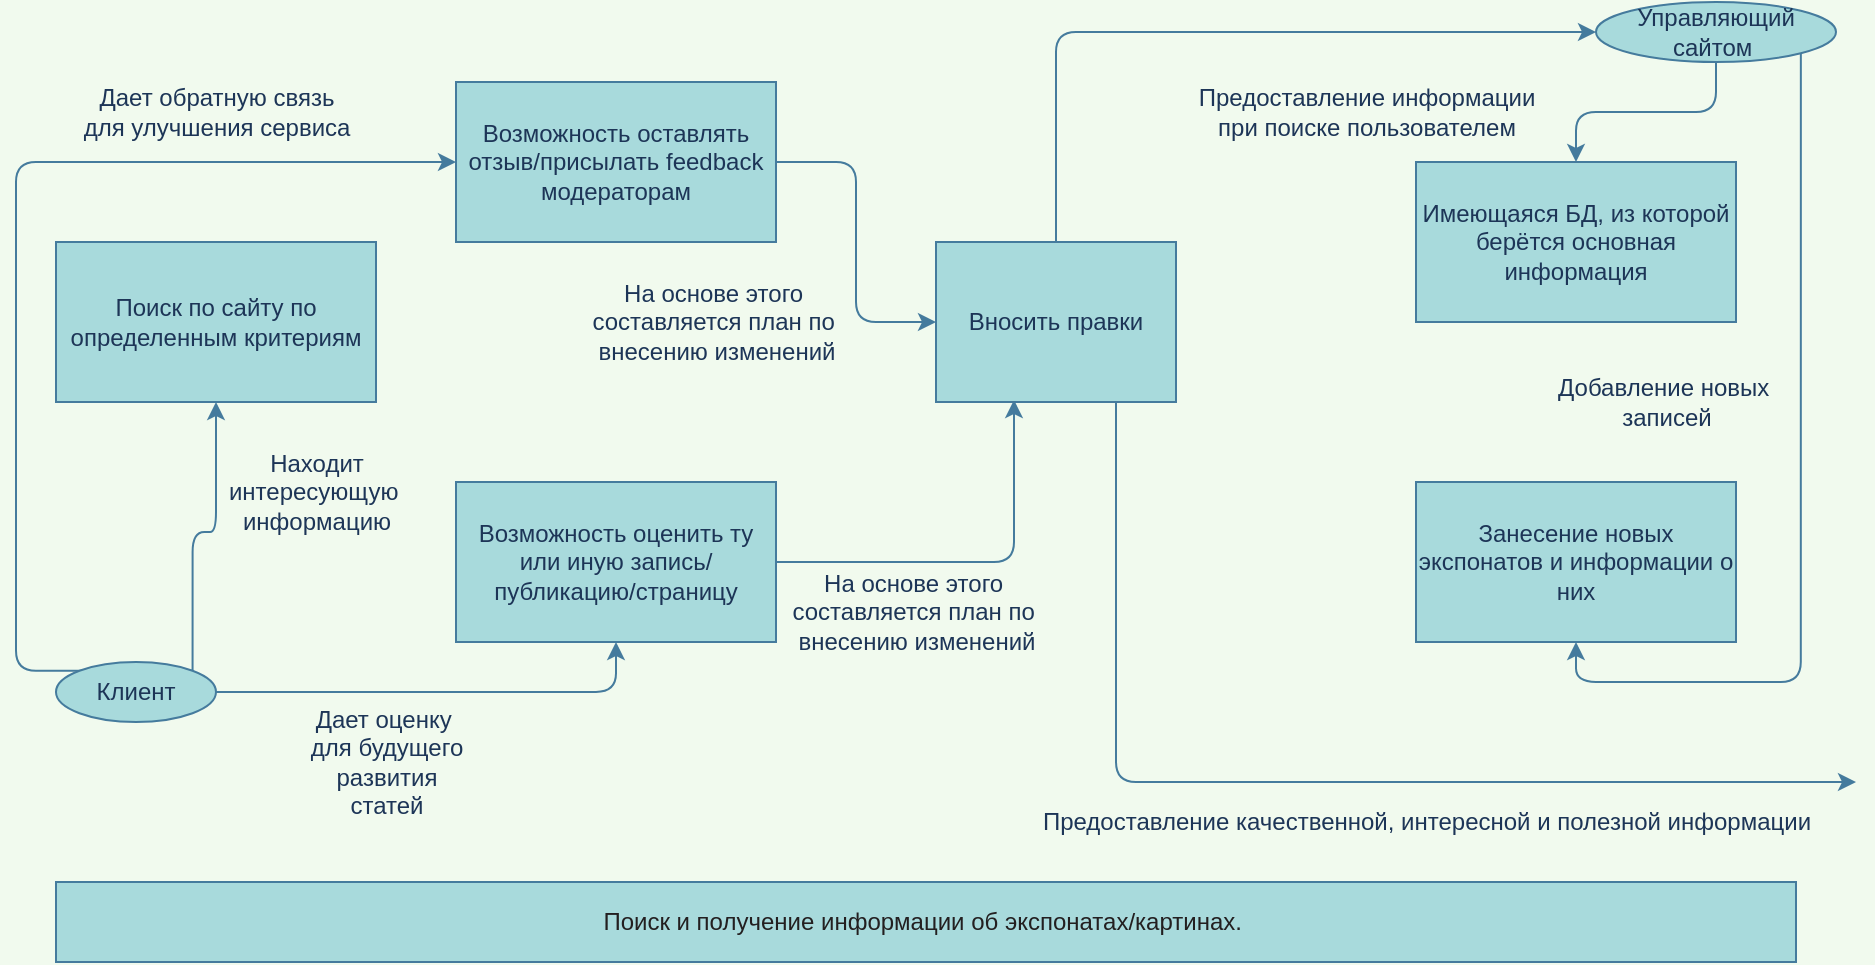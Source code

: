 <mxfile version="13.7.9" type="github">
  <diagram id="MDbWMlTj6H6kY_VtK0KY" name="Страница 1">
    <mxGraphModel dx="1186" dy="662" grid="1" gridSize="10" guides="1" tooltips="1" connect="1" arrows="1" fold="1" page="1" pageScale="1" pageWidth="827" pageHeight="1169" background="#F1FAEE" math="0" shadow="0">
      <root>
        <mxCell id="0" />
        <mxCell id="1" parent="0" />
        <mxCell id="Bvc7KSZVlLmQ95Xj1F62-1" value="&lt;span style=&quot;color: rgb(35 , 31 , 32) ; font-family: &amp;#34;arial&amp;#34; , sans-serif&quot;&gt;Поиск и получение информации об экспонатах/картинах.&amp;nbsp;&lt;/span&gt;" style="rounded=0;whiteSpace=wrap;html=1;sketch=0;strokeColor=#457B9D;fillColor=#A8DADC;fontColor=#1D3557;" vertex="1" parent="1">
          <mxGeometry x="40" y="480" width="870" height="40" as="geometry" />
        </mxCell>
        <mxCell id="Bvc7KSZVlLmQ95Xj1F62-3" value="Поиск по сайту по определенным критериям" style="rounded=0;whiteSpace=wrap;html=1;sketch=0;strokeColor=#457B9D;fillColor=#A8DADC;fontColor=#1D3557;" vertex="1" parent="1">
          <mxGeometry x="40" y="160" width="160" height="80" as="geometry" />
        </mxCell>
        <mxCell id="Bvc7KSZVlLmQ95Xj1F62-4" value="Имеющаяся БД, из которой берётся основная информация" style="rounded=0;whiteSpace=wrap;html=1;sketch=0;strokeColor=#457B9D;fillColor=#A8DADC;fontColor=#1D3557;" vertex="1" parent="1">
          <mxGeometry x="720" y="120" width="160" height="80" as="geometry" />
        </mxCell>
        <mxCell id="Bvc7KSZVlLmQ95Xj1F62-5" value="Занесение новых экспонатов и информации о них" style="rounded=0;whiteSpace=wrap;html=1;sketch=0;strokeColor=#457B9D;fillColor=#A8DADC;fontColor=#1D3557;" vertex="1" parent="1">
          <mxGeometry x="720" y="280" width="160" height="80" as="geometry" />
        </mxCell>
        <mxCell id="Bvc7KSZVlLmQ95Xj1F62-21" style="edgeStyle=orthogonalEdgeStyle;curved=0;rounded=1;sketch=0;orthogonalLoop=1;jettySize=auto;html=1;exitX=1;exitY=0.5;exitDx=0;exitDy=0;entryX=0.325;entryY=0.988;entryDx=0;entryDy=0;entryPerimeter=0;strokeColor=#457B9D;fillColor=#A8DADC;fontColor=#1D3557;" edge="1" parent="1" source="Bvc7KSZVlLmQ95Xj1F62-6" target="Bvc7KSZVlLmQ95Xj1F62-18">
          <mxGeometry relative="1" as="geometry" />
        </mxCell>
        <mxCell id="Bvc7KSZVlLmQ95Xj1F62-6" value="Возможность оценить ту или иную запись/публикацию/страницу" style="rounded=0;whiteSpace=wrap;html=1;sketch=0;strokeColor=#457B9D;fillColor=#A8DADC;fontColor=#1D3557;" vertex="1" parent="1">
          <mxGeometry x="240" y="280" width="160" height="80" as="geometry" />
        </mxCell>
        <mxCell id="Bvc7KSZVlLmQ95Xj1F62-13" style="edgeStyle=orthogonalEdgeStyle;curved=0;rounded=1;sketch=0;orthogonalLoop=1;jettySize=auto;html=1;exitX=1;exitY=0;exitDx=0;exitDy=0;entryX=0.5;entryY=1;entryDx=0;entryDy=0;strokeColor=#457B9D;fillColor=#A8DADC;fontColor=#1D3557;" edge="1" parent="1" source="Bvc7KSZVlLmQ95Xj1F62-7" target="Bvc7KSZVlLmQ95Xj1F62-3">
          <mxGeometry relative="1" as="geometry" />
        </mxCell>
        <mxCell id="Bvc7KSZVlLmQ95Xj1F62-14" style="edgeStyle=orthogonalEdgeStyle;curved=0;rounded=1;sketch=0;orthogonalLoop=1;jettySize=auto;html=1;exitX=1;exitY=0.5;exitDx=0;exitDy=0;entryX=0.5;entryY=1;entryDx=0;entryDy=0;strokeColor=#457B9D;fillColor=#A8DADC;fontColor=#1D3557;" edge="1" parent="1" source="Bvc7KSZVlLmQ95Xj1F62-7" target="Bvc7KSZVlLmQ95Xj1F62-6">
          <mxGeometry relative="1" as="geometry" />
        </mxCell>
        <mxCell id="Bvc7KSZVlLmQ95Xj1F62-15" style="edgeStyle=orthogonalEdgeStyle;curved=0;rounded=1;sketch=0;orthogonalLoop=1;jettySize=auto;html=1;exitX=1;exitY=0;exitDx=0;exitDy=0;entryX=0;entryY=0.5;entryDx=0;entryDy=0;strokeColor=#457B9D;fillColor=#A8DADC;fontColor=#1D3557;" edge="1" parent="1" source="Bvc7KSZVlLmQ95Xj1F62-7" target="Bvc7KSZVlLmQ95Xj1F62-9">
          <mxGeometry relative="1" as="geometry">
            <Array as="points">
              <mxPoint x="20" y="374" />
              <mxPoint x="20" y="120" />
            </Array>
          </mxGeometry>
        </mxCell>
        <mxCell id="Bvc7KSZVlLmQ95Xj1F62-7" value="Клиент" style="ellipse;whiteSpace=wrap;html=1;rounded=0;sketch=0;strokeColor=#457B9D;fillColor=#A8DADC;fontColor=#1D3557;" vertex="1" parent="1">
          <mxGeometry x="40" y="370" width="80" height="30" as="geometry" />
        </mxCell>
        <mxCell id="Bvc7KSZVlLmQ95Xj1F62-16" style="edgeStyle=orthogonalEdgeStyle;curved=0;rounded=1;sketch=0;orthogonalLoop=1;jettySize=auto;html=1;exitX=0.5;exitY=1;exitDx=0;exitDy=0;strokeColor=#457B9D;fillColor=#A8DADC;fontColor=#1D3557;entryX=0.5;entryY=0;entryDx=0;entryDy=0;" edge="1" parent="1" source="Bvc7KSZVlLmQ95Xj1F62-8" target="Bvc7KSZVlLmQ95Xj1F62-4">
          <mxGeometry relative="1" as="geometry">
            <mxPoint x="600" y="110" as="targetPoint" />
          </mxGeometry>
        </mxCell>
        <mxCell id="Bvc7KSZVlLmQ95Xj1F62-19" style="edgeStyle=orthogonalEdgeStyle;curved=0;rounded=1;sketch=0;orthogonalLoop=1;jettySize=auto;html=1;exitX=1;exitY=1;exitDx=0;exitDy=0;entryX=0.5;entryY=1;entryDx=0;entryDy=0;strokeColor=#457B9D;fillColor=#A8DADC;fontColor=#1D3557;" edge="1" parent="1" source="Bvc7KSZVlLmQ95Xj1F62-8" target="Bvc7KSZVlLmQ95Xj1F62-5">
          <mxGeometry relative="1" as="geometry" />
        </mxCell>
        <mxCell id="Bvc7KSZVlLmQ95Xj1F62-8" value="Управляющий сайтом&amp;nbsp;" style="ellipse;whiteSpace=wrap;html=1;rounded=0;sketch=0;strokeColor=#457B9D;fillColor=#A8DADC;fontColor=#1D3557;" vertex="1" parent="1">
          <mxGeometry x="810" y="40" width="120" height="30" as="geometry" />
        </mxCell>
        <mxCell id="Bvc7KSZVlLmQ95Xj1F62-20" style="edgeStyle=orthogonalEdgeStyle;curved=0;rounded=1;sketch=0;orthogonalLoop=1;jettySize=auto;html=1;exitX=1;exitY=0.5;exitDx=0;exitDy=0;entryX=0;entryY=0.5;entryDx=0;entryDy=0;strokeColor=#457B9D;fillColor=#A8DADC;fontColor=#1D3557;" edge="1" parent="1" source="Bvc7KSZVlLmQ95Xj1F62-9" target="Bvc7KSZVlLmQ95Xj1F62-18">
          <mxGeometry relative="1" as="geometry" />
        </mxCell>
        <mxCell id="Bvc7KSZVlLmQ95Xj1F62-9" value="Возможность оставлять отзыв/присылать feedback модераторам" style="whiteSpace=wrap;html=1;rounded=0;sketch=0;strokeColor=#457B9D;fillColor=#A8DADC;fontColor=#1D3557;" vertex="1" parent="1">
          <mxGeometry x="240" y="80" width="160" height="80" as="geometry" />
        </mxCell>
        <mxCell id="Bvc7KSZVlLmQ95Xj1F62-22" style="edgeStyle=orthogonalEdgeStyle;curved=0;rounded=1;sketch=0;orthogonalLoop=1;jettySize=auto;html=1;exitX=0.5;exitY=0;exitDx=0;exitDy=0;entryX=0;entryY=0.5;entryDx=0;entryDy=0;strokeColor=#457B9D;fillColor=#A8DADC;fontColor=#1D3557;" edge="1" parent="1" source="Bvc7KSZVlLmQ95Xj1F62-18" target="Bvc7KSZVlLmQ95Xj1F62-8">
          <mxGeometry relative="1" as="geometry" />
        </mxCell>
        <mxCell id="Bvc7KSZVlLmQ95Xj1F62-31" style="edgeStyle=orthogonalEdgeStyle;curved=0;rounded=1;sketch=0;orthogonalLoop=1;jettySize=auto;html=1;exitX=0.75;exitY=1;exitDx=0;exitDy=0;strokeColor=#457B9D;fillColor=#A8DADC;fontColor=#1D3557;" edge="1" parent="1" source="Bvc7KSZVlLmQ95Xj1F62-18">
          <mxGeometry relative="1" as="geometry">
            <mxPoint x="940" y="430" as="targetPoint" />
            <Array as="points">
              <mxPoint x="570" y="430" />
            </Array>
          </mxGeometry>
        </mxCell>
        <mxCell id="Bvc7KSZVlLmQ95Xj1F62-18" value="Вносить правки" style="rounded=0;whiteSpace=wrap;html=1;sketch=0;strokeColor=#457B9D;fillColor=#A8DADC;fontColor=#1D3557;" vertex="1" parent="1">
          <mxGeometry x="480" y="160" width="120" height="80" as="geometry" />
        </mxCell>
        <mxCell id="Bvc7KSZVlLmQ95Xj1F62-23" value="Находит&lt;br&gt;интересующую&amp;nbsp;&lt;br&gt;информацию&lt;br&gt;" style="text;html=1;align=center;verticalAlign=middle;resizable=0;points=[];autosize=1;fontColor=#1D3557;" vertex="1" parent="1">
          <mxGeometry x="120" y="260" width="100" height="50" as="geometry" />
        </mxCell>
        <mxCell id="Bvc7KSZVlLmQ95Xj1F62-24" value="Дает оценку&amp;nbsp;&lt;br&gt;для будущего&lt;br&gt;развития&lt;br&gt;статей" style="text;html=1;align=center;verticalAlign=middle;resizable=0;points=[];autosize=1;fontColor=#1D3557;" vertex="1" parent="1">
          <mxGeometry x="160" y="390" width="90" height="60" as="geometry" />
        </mxCell>
        <mxCell id="Bvc7KSZVlLmQ95Xj1F62-25" value="Дает обратную связь&lt;br&gt;для улучшения сервиса" style="text;html=1;align=center;verticalAlign=middle;resizable=0;points=[];autosize=1;fontColor=#1D3557;" vertex="1" parent="1">
          <mxGeometry x="45" y="80" width="150" height="30" as="geometry" />
        </mxCell>
        <mxCell id="Bvc7KSZVlLmQ95Xj1F62-26" value="На основе этого&amp;nbsp;&lt;br&gt;составляется план по&amp;nbsp;&lt;br&gt;внесению изменений" style="text;html=1;align=center;verticalAlign=middle;resizable=0;points=[];autosize=1;fontColor=#1D3557;" vertex="1" parent="1">
          <mxGeometry x="300" y="175" width="140" height="50" as="geometry" />
        </mxCell>
        <mxCell id="Bvc7KSZVlLmQ95Xj1F62-27" value="На основе этого&amp;nbsp;&lt;br&gt;составляется план по&amp;nbsp;&lt;br&gt;внесению изменений" style="text;html=1;align=center;verticalAlign=middle;resizable=0;points=[];autosize=1;fontColor=#1D3557;" vertex="1" parent="1">
          <mxGeometry x="400" y="320" width="140" height="50" as="geometry" />
        </mxCell>
        <mxCell id="Bvc7KSZVlLmQ95Xj1F62-29" value="Предоставление информации&lt;br&gt;при поиске пользователем" style="text;html=1;align=center;verticalAlign=middle;resizable=0;points=[];autosize=1;fontColor=#1D3557;" vertex="1" parent="1">
          <mxGeometry x="600" y="80" width="190" height="30" as="geometry" />
        </mxCell>
        <mxCell id="Bvc7KSZVlLmQ95Xj1F62-30" value="Добавление новых&amp;nbsp;&lt;br&gt;записей" style="text;html=1;align=center;verticalAlign=middle;resizable=0;points=[];autosize=1;fontColor=#1D3557;" vertex="1" parent="1">
          <mxGeometry x="780" y="225" width="130" height="30" as="geometry" />
        </mxCell>
        <mxCell id="Bvc7KSZVlLmQ95Xj1F62-32" value="Предоставление качественной, интересной и полезной информации" style="text;html=1;align=center;verticalAlign=middle;resizable=0;points=[];autosize=1;fontColor=#1D3557;" vertex="1" parent="1">
          <mxGeometry x="520" y="440" width="410" height="20" as="geometry" />
        </mxCell>
      </root>
    </mxGraphModel>
  </diagram>
</mxfile>

